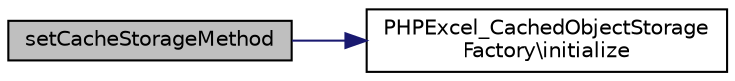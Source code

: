 digraph "setCacheStorageMethod"
{
  edge [fontname="Helvetica",fontsize="10",labelfontname="Helvetica",labelfontsize="10"];
  node [fontname="Helvetica",fontsize="10",shape=record];
  rankdir="LR";
  Node50 [label="setCacheStorageMethod",height=0.2,width=0.4,color="black", fillcolor="grey75", style="filled", fontcolor="black"];
  Node50 -> Node51 [color="midnightblue",fontsize="10",style="solid",fontname="Helvetica"];
  Node51 [label="PHPExcel_CachedObjectStorage\lFactory\\initialize",height=0.2,width=0.4,color="black", fillcolor="white", style="filled",URL="$class_p_h_p_excel___cached_object_storage_factory.html#a132090966bd777fb766d38b4dc22aaa3"];
}

